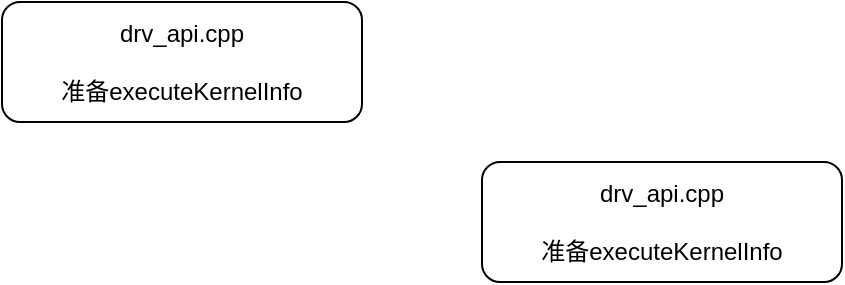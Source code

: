 <mxfile version="24.9.1">
  <diagram name="Page-1" id="9GhINJhexpfvpIPdTT9F">
    <mxGraphModel dx="1042" dy="661" grid="1" gridSize="10" guides="1" tooltips="1" connect="1" arrows="1" fold="1" page="1" pageScale="1" pageWidth="850" pageHeight="1100" math="0" shadow="0">
      <root>
        <mxCell id="0" />
        <mxCell id="1" parent="0" />
        <mxCell id="-2Uq6EaCfHkO4JYl11UL-1" value="drv_api.cpp&lt;div&gt;&lt;br&gt;&lt;/div&gt;&lt;div&gt;准备executeKernelInfo&lt;/div&gt;" style="rounded=1;whiteSpace=wrap;html=1;" vertex="1" parent="1">
          <mxGeometry x="30" y="80" width="180" height="60" as="geometry" />
        </mxCell>
        <mxCell id="-2Uq6EaCfHkO4JYl11UL-2" value="drv_api.cpp&lt;div&gt;&lt;br&gt;&lt;/div&gt;&lt;div&gt;准备executeKernelInfo&lt;/div&gt;" style="rounded=1;whiteSpace=wrap;html=1;" vertex="1" parent="1">
          <mxGeometry x="270" y="160" width="180" height="60" as="geometry" />
        </mxCell>
      </root>
    </mxGraphModel>
  </diagram>
</mxfile>
